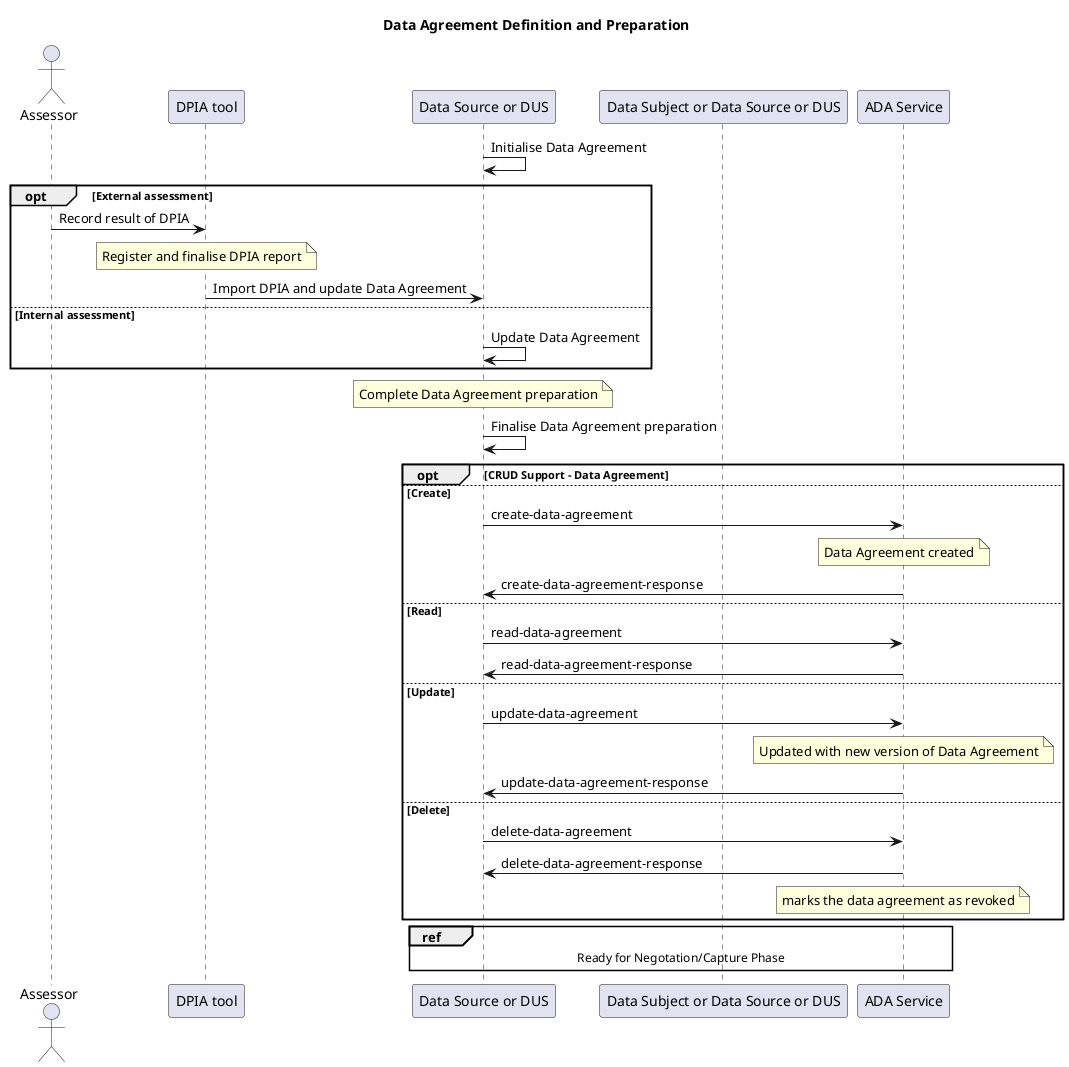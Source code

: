 @startuml

title Data Agreement Definition and Preparation

actor Assessor
participant "DPIA tool"
participant "Data Source or DUS"
participant "Data Subject or Data Source or DUS"
participant "ADA Service"

"Data Source or DUS" -> "Data Source or DUS": Initialise Data Agreement

opt External assessment
    Assessor -> "DPIA tool": Record result of DPIA
    note over "DPIA tool": Register and finalise DPIA report
    "DPIA tool" -> "Data Source or DUS": Import DPIA and update Data Agreement
else Internal assessment
    "Data Source or DUS" -> "Data Source or DUS": Update Data Agreement
end

note over "Data Source or DUS": Complete Data Agreement preparation
"Data Source or DUS" -> "Data Source or DUS": Finalise Data Agreement preparation


opt CRUD Support - Data Agreement
else Create
    "Data Source or DUS" -> "ADA Service": create-data-agreement
    note over "ADA Service": Data Agreement created
    "Data Source or DUS" <- "ADA Service": create-data-agreement-response
else Read
    "Data Source or DUS" -> "ADA Service": read-data-agreement
    "Data Source or DUS" <- "ADA Service": read-data-agreement-response
else Update
    "Data Source or DUS" -> "ADA Service": update-data-agreement
    note over "ADA Service": Updated with new version of Data Agreement
    "Data Source or DUS" <- "ADA Service": update-data-agreement-response
else Delete
    "Data Source or DUS" -> "ADA Service": delete-data-agreement
    "Data Source or DUS" <- "ADA Service": delete-data-agreement-response
    note over "ADA Service": marks the data agreement as revoked
end

ref over "Data Source or DUS", "ADA Service": Ready for Negotation/Capture Phase

@enduml